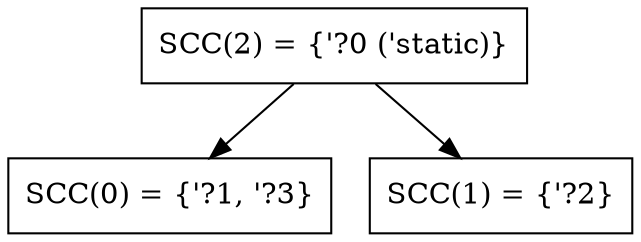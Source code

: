 digraph RegionInferenceContext {
    r0[label="SCC(0) = {\'?1, \'?3}"][shape="box"];
    r1[label="SCC(1) = {\'?2}"][shape="box"];
    r2[label="SCC(2) = {\'?0 (\'static)}"][shape="box"];
    r2 -> r0[label=""];
    r2 -> r1[label=""];
}
